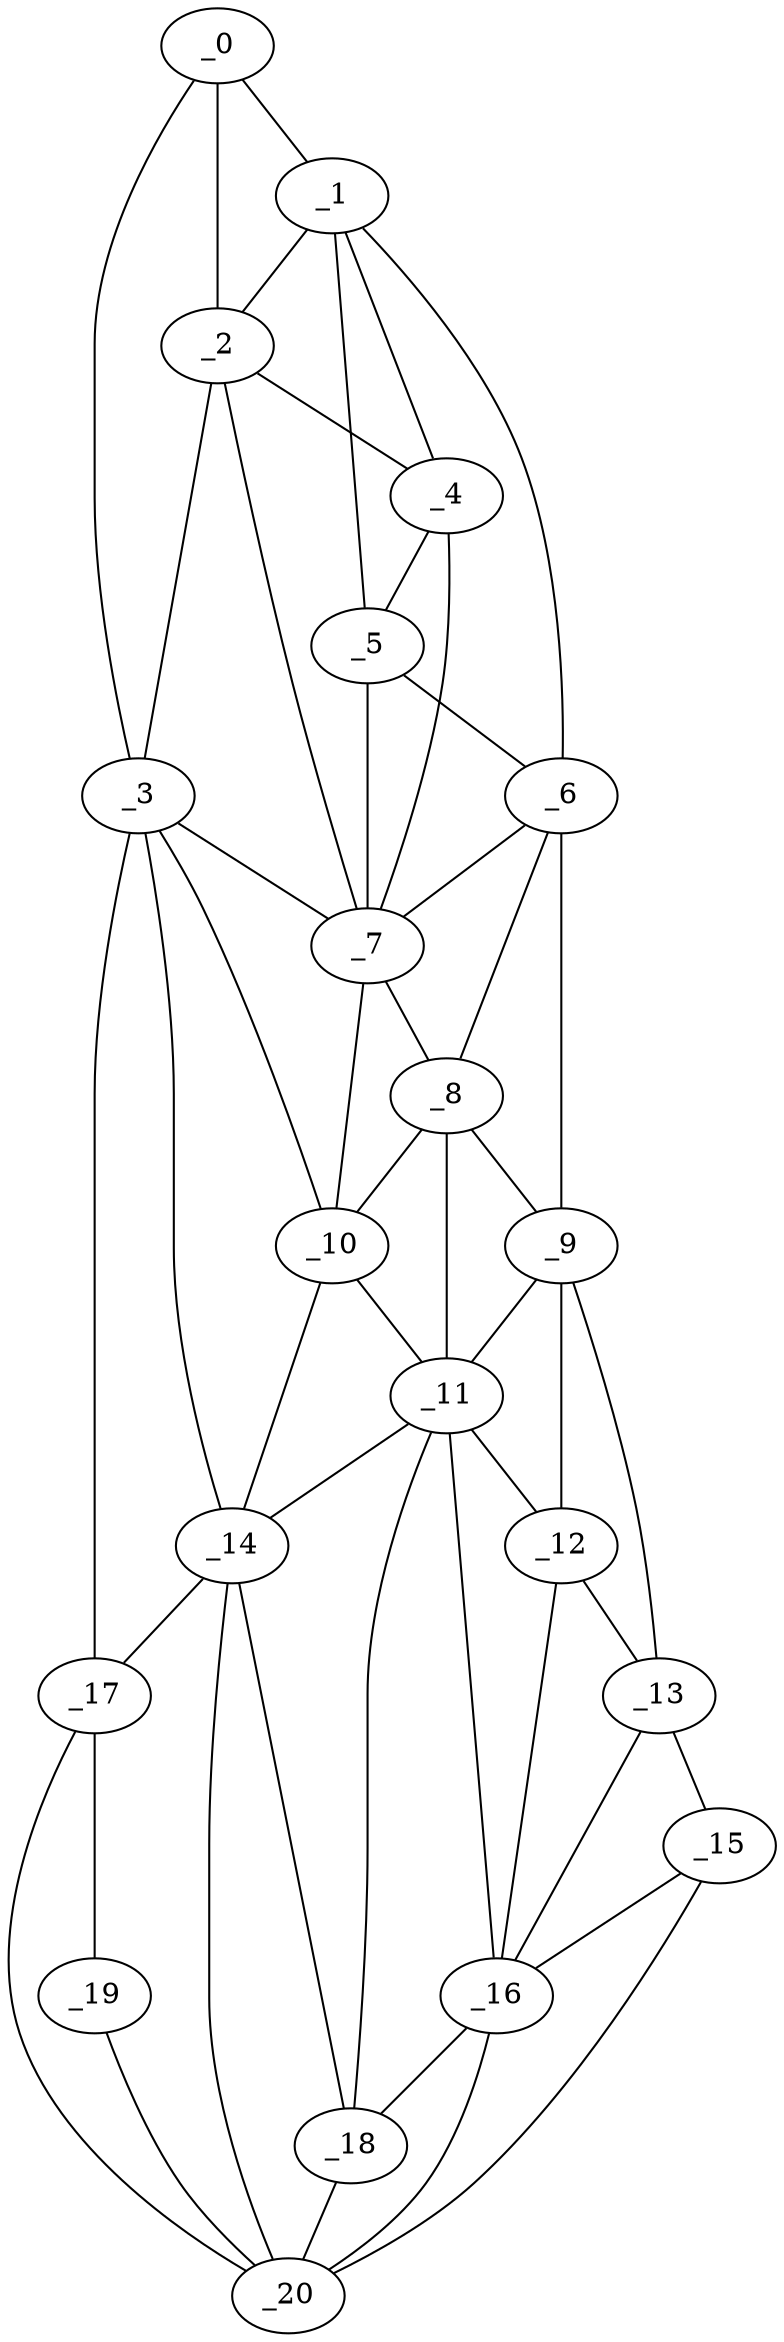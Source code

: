 graph "obj3__45.gxl" {
	_0	 [x=6,
		y=54];
	_1	 [x=9,
		y=47];
	_0 -- _1	 [valence=1];
	_2	 [x=18,
		y=56];
	_0 -- _2	 [valence=2];
	_3	 [x=18,
		y=61];
	_0 -- _3	 [valence=1];
	_1 -- _2	 [valence=1];
	_4	 [x=23,
		y=45];
	_1 -- _4	 [valence=2];
	_5	 [x=29,
		y=40];
	_1 -- _5	 [valence=2];
	_6	 [x=34,
		y=35];
	_1 -- _6	 [valence=1];
	_2 -- _3	 [valence=1];
	_2 -- _4	 [valence=2];
	_7	 [x=50,
		y=48];
	_2 -- _7	 [valence=1];
	_3 -- _7	 [valence=2];
	_10	 [x=63,
		y=53];
	_3 -- _10	 [valence=2];
	_14	 [x=96,
		y=80];
	_3 -- _14	 [valence=2];
	_17	 [x=108,
		y=92];
	_3 -- _17	 [valence=1];
	_4 -- _5	 [valence=2];
	_4 -- _7	 [valence=2];
	_5 -- _6	 [valence=2];
	_5 -- _7	 [valence=2];
	_6 -- _7	 [valence=1];
	_8	 [x=55,
		y=45];
	_6 -- _8	 [valence=2];
	_9	 [x=59,
		y=27];
	_6 -- _9	 [valence=1];
	_7 -- _8	 [valence=2];
	_7 -- _10	 [valence=1];
	_8 -- _9	 [valence=1];
	_8 -- _10	 [valence=2];
	_11	 [x=77,
		y=43];
	_8 -- _11	 [valence=2];
	_9 -- _11	 [valence=2];
	_12	 [x=89,
		y=33];
	_9 -- _12	 [valence=1];
	_13	 [x=94,
		y=30];
	_9 -- _13	 [valence=1];
	_10 -- _11	 [valence=2];
	_10 -- _14	 [valence=2];
	_11 -- _12	 [valence=2];
	_11 -- _14	 [valence=2];
	_16	 [x=106,
		y=38];
	_11 -- _16	 [valence=1];
	_18	 [x=114,
		y=57];
	_11 -- _18	 [valence=2];
	_12 -- _13	 [valence=2];
	_12 -- _16	 [valence=1];
	_15	 [x=105,
		y=32];
	_13 -- _15	 [valence=1];
	_13 -- _16	 [valence=2];
	_14 -- _17	 [valence=2];
	_14 -- _18	 [valence=1];
	_20	 [x=126,
		y=65];
	_14 -- _20	 [valence=1];
	_15 -- _16	 [valence=1];
	_15 -- _20	 [valence=1];
	_16 -- _18	 [valence=1];
	_16 -- _20	 [valence=2];
	_19	 [x=120,
		y=93];
	_17 -- _19	 [valence=1];
	_17 -- _20	 [valence=2];
	_18 -- _20	 [valence=2];
	_19 -- _20	 [valence=1];
}
